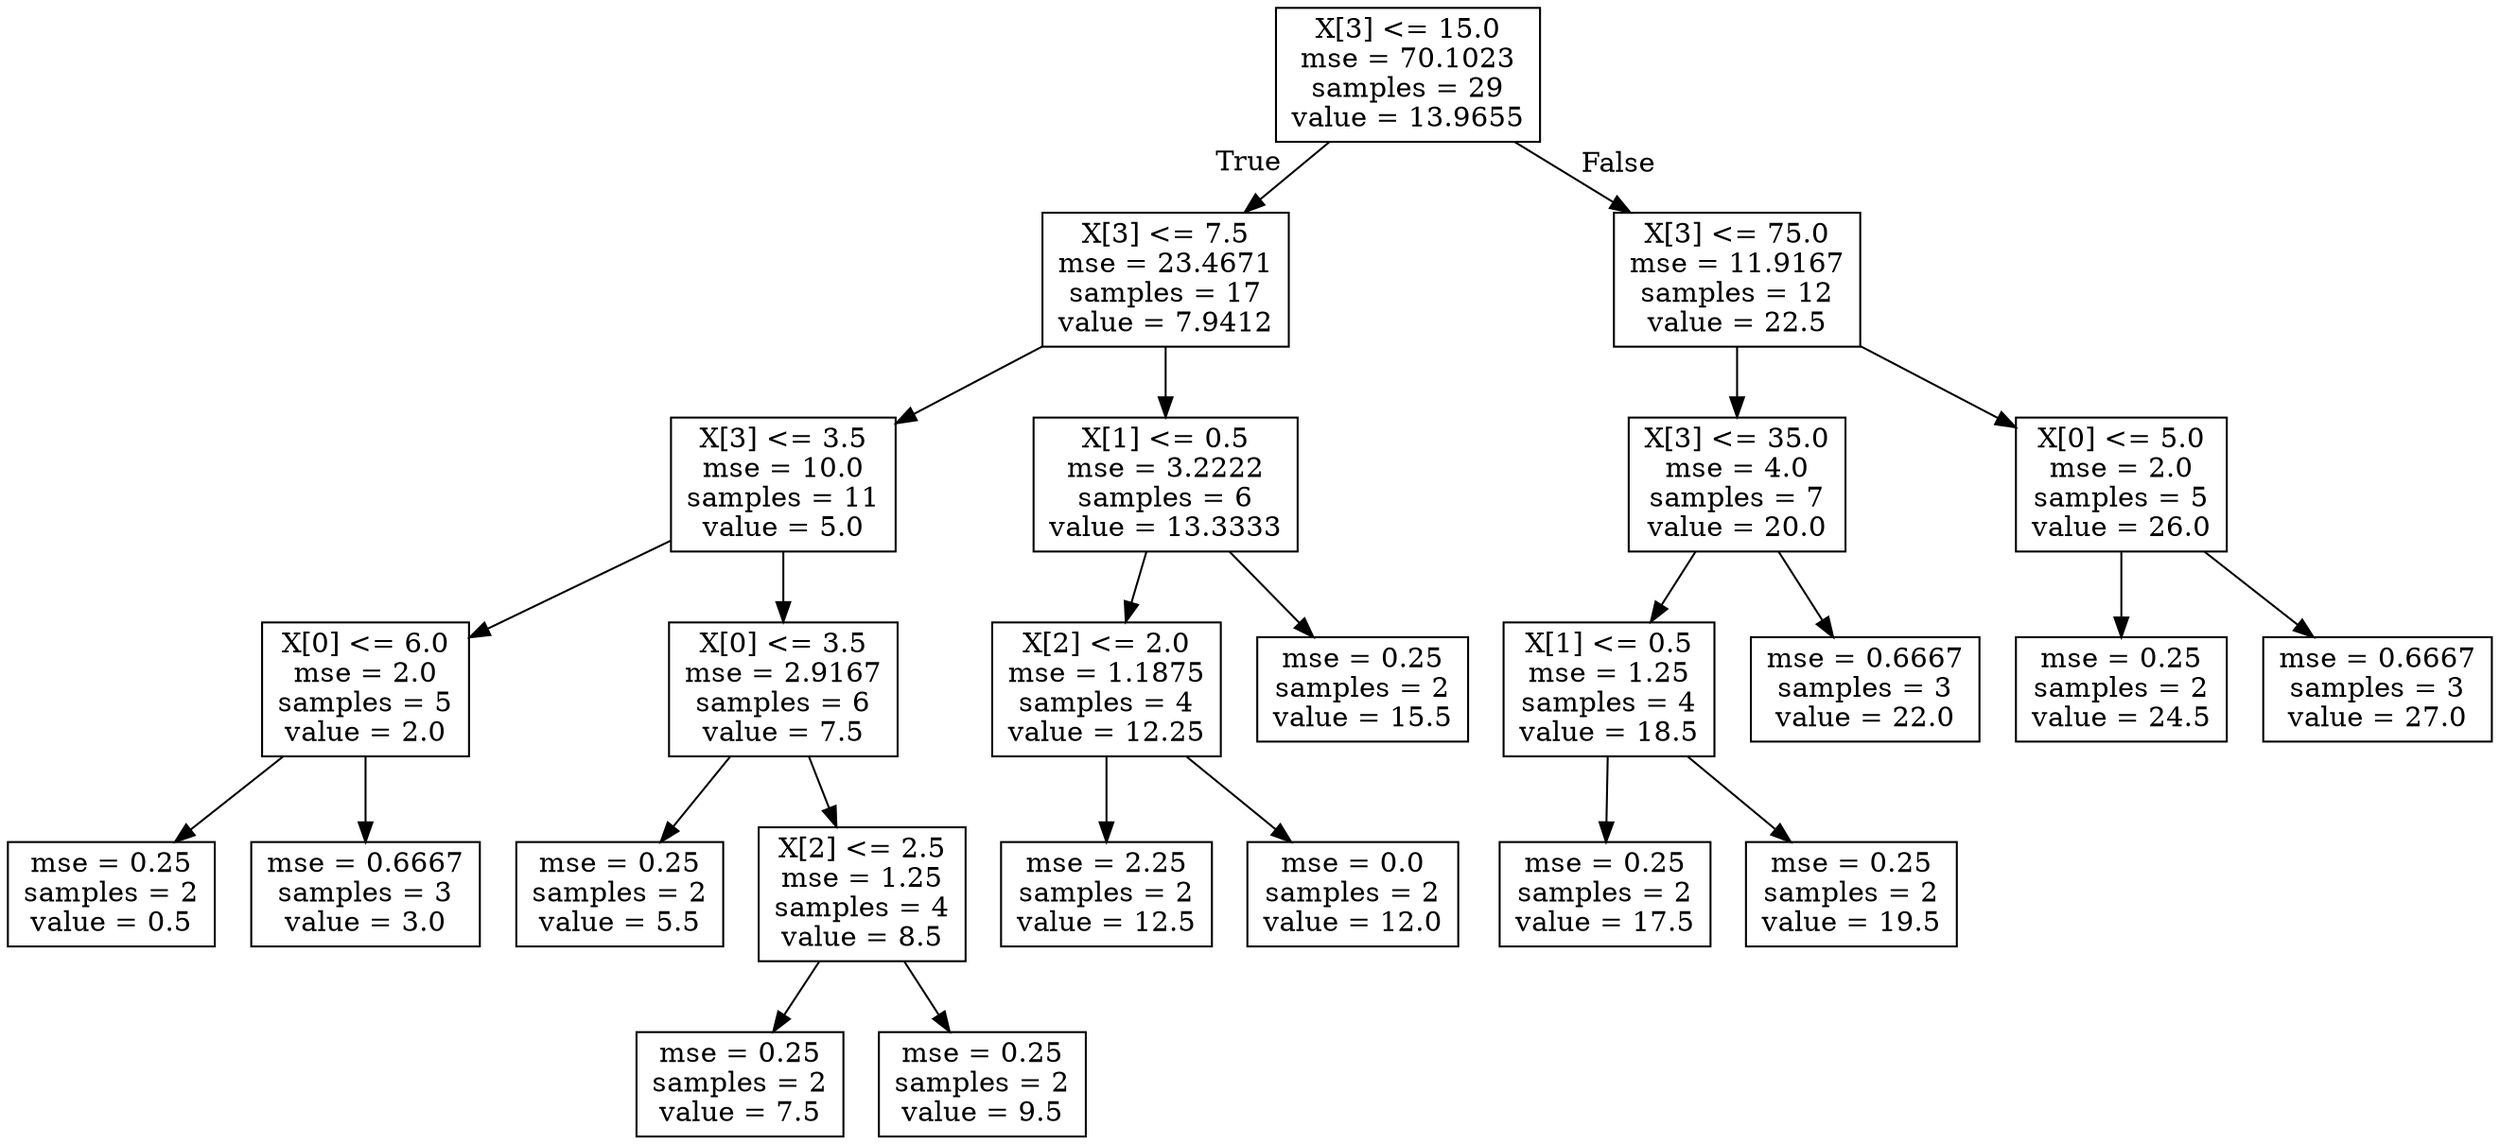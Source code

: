 digraph Tree {
node [shape=box] ;
0 [label="X[3] <= 15.0\nmse = 70.1023\nsamples = 29\nvalue = 13.9655"] ;
1 [label="X[3] <= 7.5\nmse = 23.4671\nsamples = 17\nvalue = 7.9412"] ;
0 -> 1 [labeldistance=2.5, labelangle=45, headlabel="True"] ;
2 [label="X[3] <= 3.5\nmse = 10.0\nsamples = 11\nvalue = 5.0"] ;
1 -> 2 ;
3 [label="X[0] <= 6.0\nmse = 2.0\nsamples = 5\nvalue = 2.0"] ;
2 -> 3 ;
4 [label="mse = 0.25\nsamples = 2\nvalue = 0.5"] ;
3 -> 4 ;
5 [label="mse = 0.6667\nsamples = 3\nvalue = 3.0"] ;
3 -> 5 ;
6 [label="X[0] <= 3.5\nmse = 2.9167\nsamples = 6\nvalue = 7.5"] ;
2 -> 6 ;
7 [label="mse = 0.25\nsamples = 2\nvalue = 5.5"] ;
6 -> 7 ;
8 [label="X[2] <= 2.5\nmse = 1.25\nsamples = 4\nvalue = 8.5"] ;
6 -> 8 ;
9 [label="mse = 0.25\nsamples = 2\nvalue = 7.5"] ;
8 -> 9 ;
10 [label="mse = 0.25\nsamples = 2\nvalue = 9.5"] ;
8 -> 10 ;
11 [label="X[1] <= 0.5\nmse = 3.2222\nsamples = 6\nvalue = 13.3333"] ;
1 -> 11 ;
12 [label="X[2] <= 2.0\nmse = 1.1875\nsamples = 4\nvalue = 12.25"] ;
11 -> 12 ;
13 [label="mse = 2.25\nsamples = 2\nvalue = 12.5"] ;
12 -> 13 ;
14 [label="mse = 0.0\nsamples = 2\nvalue = 12.0"] ;
12 -> 14 ;
15 [label="mse = 0.25\nsamples = 2\nvalue = 15.5"] ;
11 -> 15 ;
16 [label="X[3] <= 75.0\nmse = 11.9167\nsamples = 12\nvalue = 22.5"] ;
0 -> 16 [labeldistance=2.5, labelangle=-45, headlabel="False"] ;
17 [label="X[3] <= 35.0\nmse = 4.0\nsamples = 7\nvalue = 20.0"] ;
16 -> 17 ;
18 [label="X[1] <= 0.5\nmse = 1.25\nsamples = 4\nvalue = 18.5"] ;
17 -> 18 ;
19 [label="mse = 0.25\nsamples = 2\nvalue = 17.5"] ;
18 -> 19 ;
20 [label="mse = 0.25\nsamples = 2\nvalue = 19.5"] ;
18 -> 20 ;
21 [label="mse = 0.6667\nsamples = 3\nvalue = 22.0"] ;
17 -> 21 ;
22 [label="X[0] <= 5.0\nmse = 2.0\nsamples = 5\nvalue = 26.0"] ;
16 -> 22 ;
23 [label="mse = 0.25\nsamples = 2\nvalue = 24.5"] ;
22 -> 23 ;
24 [label="mse = 0.6667\nsamples = 3\nvalue = 27.0"] ;
22 -> 24 ;
}